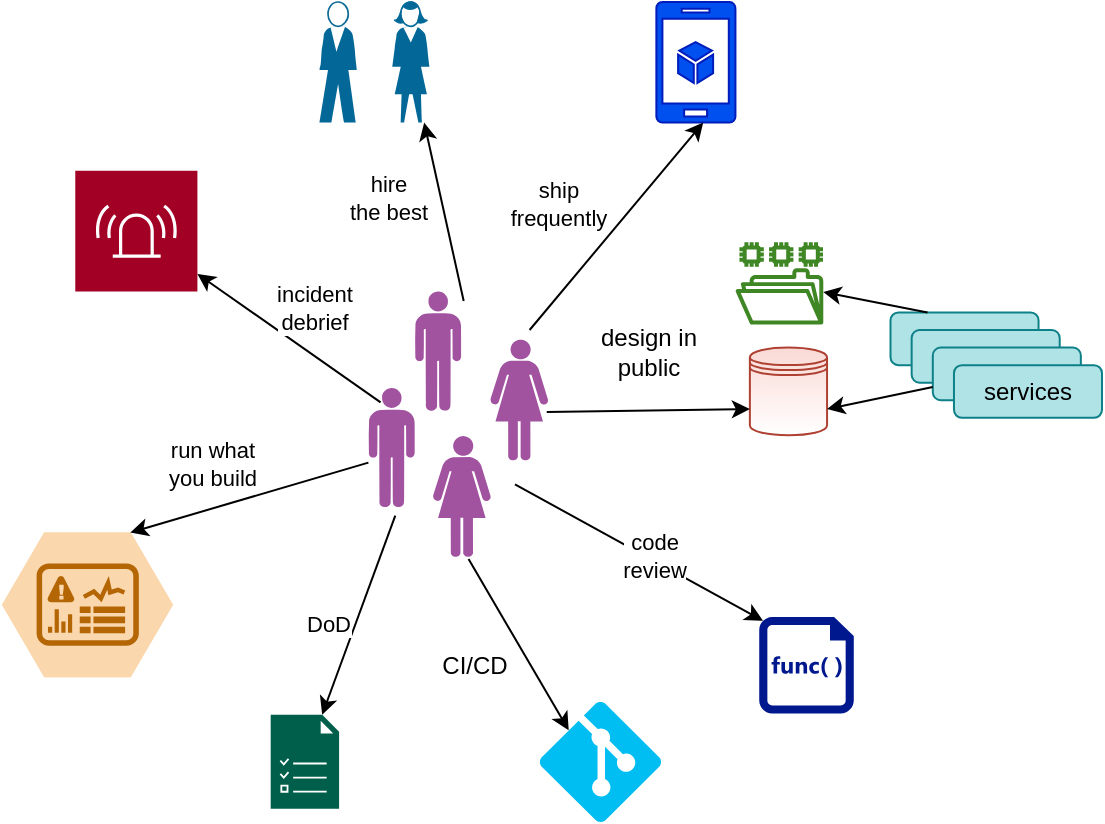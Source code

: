 <mxfile version="16.6.1" type="github">
  <diagram id="6kwn0HzDXV8-B5kuc7lm" name="Page-1">
    <mxGraphModel dx="946" dy="515" grid="1" gridSize="10" guides="1" tooltips="1" connect="1" arrows="1" fold="1" page="1" pageScale="1" pageWidth="850" pageHeight="1100" math="0" shadow="0">
      <root>
        <mxCell id="0" />
        <mxCell id="1" parent="0" />
        <mxCell id="1vGDuPsv755Db-nh2Ndi-68" value="" style="group" vertex="1" connectable="0" parent="1">
          <mxGeometry x="130" y="30" width="550" height="410" as="geometry" />
        </mxCell>
        <mxCell id="1vGDuPsv755Db-nh2Ndi-20" value="" style="sketch=0;aspect=fixed;pointerEvents=1;shadow=0;dashed=0;html=1;strokeColor=none;labelPosition=center;verticalLabelPosition=bottom;verticalAlign=top;align=center;fillColor=#00188D;shape=mxgraph.mscae.enterprise.code_file" vertex="1" parent="1vGDuPsv755Db-nh2Ndi-68">
          <mxGeometry x="378.62" y="307.5" width="47.271" height="48.235" as="geometry" />
        </mxCell>
        <mxCell id="1vGDuPsv755Db-nh2Ndi-34" value="" style="group" vertex="1" connectable="0" parent="1vGDuPsv755Db-nh2Ndi-68">
          <mxGeometry x="366.797" y="120.178" width="183.203" height="96.471" as="geometry" />
        </mxCell>
        <mxCell id="1vGDuPsv755Db-nh2Ndi-22" value="" style="shape=datastore;whiteSpace=wrap;html=1;fillColor=#fad9d5;strokeColor=#ae4132;gradientColor=#ffffff;" vertex="1" parent="1vGDuPsv755Db-nh2Ndi-34">
          <mxGeometry x="7.138" y="52.62" width="38.597" height="43.85" as="geometry" />
        </mxCell>
        <mxCell id="1vGDuPsv755Db-nh2Ndi-23" value="" style="rounded=1;whiteSpace=wrap;html=1;fillColor=#b0e3e6;strokeColor=#0e8088;" vertex="1" parent="1vGDuPsv755Db-nh2Ndi-34">
          <mxGeometry x="77.458" y="35.08" width="74.021" height="26.31" as="geometry" />
        </mxCell>
        <mxCell id="1vGDuPsv755Db-nh2Ndi-24" value="" style="rounded=1;whiteSpace=wrap;html=1;fillColor=#b0e3e6;strokeColor=#0e8088;" vertex="1" parent="1vGDuPsv755Db-nh2Ndi-34">
          <mxGeometry x="88.033" y="43.85" width="74.021" height="26.31" as="geometry" />
        </mxCell>
        <mxCell id="1vGDuPsv755Db-nh2Ndi-29" value="" style="rounded=1;whiteSpace=wrap;html=1;fillColor=#b0e3e6;strokeColor=#0e8088;" vertex="1" parent="1vGDuPsv755Db-nh2Ndi-34">
          <mxGeometry x="98.607" y="52.62" width="74.021" height="26.31" as="geometry" />
        </mxCell>
        <mxCell id="1vGDuPsv755Db-nh2Ndi-30" value="services" style="rounded=1;whiteSpace=wrap;html=1;fillColor=#b0e3e6;strokeColor=#0e8088;" vertex="1" parent="1vGDuPsv755Db-nh2Ndi-34">
          <mxGeometry x="109.182" y="61.39" width="74.021" height="26.31" as="geometry" />
        </mxCell>
        <mxCell id="1vGDuPsv755Db-nh2Ndi-31" value="" style="sketch=0;outlineConnect=0;fontColor=#232F3E;gradientColor=none;fillColor=#3F8624;strokeColor=none;dashed=0;verticalLabelPosition=bottom;verticalAlign=top;align=center;html=1;fontSize=12;fontStyle=0;aspect=fixed;pointerEvents=1;shape=mxgraph.aws4.file_system;" vertex="1" parent="1vGDuPsv755Db-nh2Ndi-34">
          <mxGeometry width="43.85" height="41.035" as="geometry" />
        </mxCell>
        <mxCell id="1vGDuPsv755Db-nh2Ndi-32" value="" style="endArrow=classic;html=1;rounded=0;entryX=1;entryY=0.7;entryDx=0;entryDy=0;exitX=0;exitY=0.75;exitDx=0;exitDy=0;" edge="1" parent="1vGDuPsv755Db-nh2Ndi-34" source="1vGDuPsv755Db-nh2Ndi-29" target="1vGDuPsv755Db-nh2Ndi-22">
          <mxGeometry width="50" height="50" relative="1" as="geometry">
            <mxPoint x="56.309" y="166.631" as="sourcePoint" />
            <mxPoint x="109.182" y="122.781" as="targetPoint" />
          </mxGeometry>
        </mxCell>
        <mxCell id="1vGDuPsv755Db-nh2Ndi-33" value="" style="endArrow=classic;html=1;rounded=0;exitX=0.25;exitY=0;exitDx=0;exitDy=0;" edge="1" parent="1vGDuPsv755Db-nh2Ndi-34" source="1vGDuPsv755Db-nh2Ndi-23" target="1vGDuPsv755Db-nh2Ndi-31">
          <mxGeometry width="50" height="50" relative="1" as="geometry">
            <mxPoint x="119.756" y="8.77" as="sourcePoint" />
            <mxPoint x="172.629" y="-35.08" as="targetPoint" />
          </mxGeometry>
        </mxCell>
        <mxCell id="1vGDuPsv755Db-nh2Ndi-36" value="" style="verticalLabelPosition=bottom;html=1;verticalAlign=top;align=center;strokeColor=none;fillColor=#00BEF2;shape=mxgraph.azure.git_repository;" vertex="1" parent="1vGDuPsv755Db-nh2Ndi-68">
          <mxGeometry x="268.698" y="349.706" width="61.068" height="60.294" as="geometry" />
        </mxCell>
        <mxCell id="1vGDuPsv755Db-nh2Ndi-37" value="" style="group" vertex="1" connectable="0" parent="1vGDuPsv755Db-nh2Ndi-68">
          <mxGeometry x="183.203" y="144.706" width="89.769" height="132.647" as="geometry" />
        </mxCell>
        <mxCell id="1vGDuPsv755Db-nh2Ndi-14" value="" style="verticalLabelPosition=bottom;sketch=0;html=1;fillColor=#A153A0;verticalAlign=top;align=center;pointerEvents=1;shape=mxgraph.cisco_safe.design.actor_2;" vertex="1" parent="1vGDuPsv755Db-nh2Ndi-37">
          <mxGeometry x="23.206" width="23.206" height="60.294" as="geometry" />
        </mxCell>
        <mxCell id="1vGDuPsv755Db-nh2Ndi-15" value="" style="verticalLabelPosition=bottom;sketch=0;html=1;fillColor=#A153A0;verticalAlign=top;align=center;pointerEvents=1;shape=mxgraph.cisco_safe.design.actor_2;" vertex="1" parent="1vGDuPsv755Db-nh2Ndi-37">
          <mxGeometry y="48.235" width="23.206" height="60.294" as="geometry" />
        </mxCell>
        <mxCell id="1vGDuPsv755Db-nh2Ndi-18" value="" style="verticalLabelPosition=bottom;sketch=0;html=1;fillColor=#A153A0;verticalAlign=top;align=center;pointerEvents=1;shape=mxgraph.cisco_safe.design.actor_1;" vertex="1" parent="1vGDuPsv755Db-nh2Ndi-37">
          <mxGeometry x="61.068" y="24.118" width="28.702" height="60.294" as="geometry" />
        </mxCell>
        <mxCell id="1vGDuPsv755Db-nh2Ndi-19" value="" style="verticalLabelPosition=bottom;sketch=0;html=1;fillColor=#A153A0;verticalAlign=top;align=center;pointerEvents=1;shape=mxgraph.cisco_safe.design.actor_1;" vertex="1" parent="1vGDuPsv755Db-nh2Ndi-37">
          <mxGeometry x="32.366" y="72.353" width="28.702" height="60.294" as="geometry" />
        </mxCell>
        <mxCell id="1vGDuPsv755Db-nh2Ndi-40" value="design in public" style="text;html=1;strokeColor=none;fillColor=none;align=center;verticalAlign=middle;whiteSpace=wrap;rounded=0;" vertex="1" parent="1vGDuPsv755Db-nh2Ndi-68">
          <mxGeometry x="287.018" y="156.765" width="73.281" height="36.176" as="geometry" />
        </mxCell>
        <mxCell id="1vGDuPsv755Db-nh2Ndi-42" value="CI/CD" style="text;html=1;strokeColor=none;fillColor=none;align=center;verticalAlign=middle;whiteSpace=wrap;rounded=0;" vertex="1" parent="1vGDuPsv755Db-nh2Ndi-68">
          <mxGeometry x="199.691" y="313.529" width="73.281" height="36.176" as="geometry" />
        </mxCell>
        <mxCell id="1vGDuPsv755Db-nh2Ndi-43" value="" style="endArrow=classic;html=1;rounded=0;exitX=0.979;exitY=0.6;exitDx=0;exitDy=0;exitPerimeter=0;entryX=0;entryY=0.7;entryDx=0;entryDy=0;" edge="1" parent="1vGDuPsv755Db-nh2Ndi-68" source="1vGDuPsv755Db-nh2Ndi-18" target="1vGDuPsv755Db-nh2Ndi-22">
          <mxGeometry width="50" height="50" relative="1" as="geometry">
            <mxPoint x="280.911" y="373.824" as="sourcePoint" />
            <mxPoint x="341.979" y="313.529" as="targetPoint" />
          </mxGeometry>
        </mxCell>
        <mxCell id="1vGDuPsv755Db-nh2Ndi-44" value="" style="endArrow=classic;html=1;rounded=0;entryX=0.04;entryY=0.04;entryDx=0;entryDy=0;entryPerimeter=0;" edge="1" parent="1vGDuPsv755Db-nh2Ndi-68" target="1vGDuPsv755Db-nh2Ndi-20">
          <mxGeometry width="50" height="50" relative="1" as="geometry">
            <mxPoint x="256.484" y="241.176" as="sourcePoint" />
            <mxPoint x="305.338" y="349.706" as="targetPoint" />
          </mxGeometry>
        </mxCell>
        <mxCell id="1vGDuPsv755Db-nh2Ndi-60" value="&lt;div&gt;code&lt;/div&gt;&lt;div&gt;review&lt;br&gt;&lt;/div&gt;" style="edgeLabel;html=1;align=center;verticalAlign=middle;resizable=0;points=[];" vertex="1" connectable="0" parent="1vGDuPsv755Db-nh2Ndi-44">
          <mxGeometry x="-0.138" relative="1" as="geometry">
            <mxPoint x="16" y="6" as="offset" />
          </mxGeometry>
        </mxCell>
        <mxCell id="1vGDuPsv755Db-nh2Ndi-45" value="" style="endArrow=classic;html=1;rounded=0;entryX=0.24;entryY=0.24;entryDx=0;entryDy=0;entryPerimeter=0;exitX=0.617;exitY=1.02;exitDx=0;exitDy=0;exitPerimeter=0;" edge="1" parent="1vGDuPsv755Db-nh2Ndi-68" source="1vGDuPsv755Db-nh2Ndi-19" target="1vGDuPsv755Db-nh2Ndi-36">
          <mxGeometry width="50" height="50" relative="1" as="geometry">
            <mxPoint x="268.698" y="253.235" as="sourcePoint" />
            <mxPoint x="343.894" y="327.518" as="targetPoint" />
          </mxGeometry>
        </mxCell>
        <mxCell id="1vGDuPsv755Db-nh2Ndi-48" value="" style="sketch=0;pointerEvents=1;shadow=0;dashed=0;html=1;strokeColor=none;fillColor=#005F4B;labelPosition=center;verticalLabelPosition=bottom;verticalAlign=top;align=center;outlineConnect=0;shape=mxgraph.veeam2.task_list;" vertex="1" parent="1vGDuPsv755Db-nh2Ndi-68">
          <mxGeometry x="134.349" y="356.338" width="34.198" height="47.029" as="geometry" />
        </mxCell>
        <mxCell id="1vGDuPsv755Db-nh2Ndi-49" value="" style="endArrow=classic;html=1;rounded=0;exitX=0.579;exitY=1.06;exitDx=0;exitDy=0;exitPerimeter=0;" edge="1" parent="1vGDuPsv755Db-nh2Ndi-68" source="1vGDuPsv755Db-nh2Ndi-15" target="1vGDuPsv755Db-nh2Ndi-48">
          <mxGeometry width="50" height="50" relative="1" as="geometry">
            <mxPoint y="301.471" as="sourcePoint" />
            <mxPoint x="61.068" y="241.176" as="targetPoint" />
          </mxGeometry>
        </mxCell>
        <mxCell id="1vGDuPsv755Db-nh2Ndi-50" value="DoD" style="edgeLabel;html=1;align=center;verticalAlign=middle;resizable=0;points=[];" vertex="1" connectable="0" parent="1vGDuPsv755Db-nh2Ndi-49">
          <mxGeometry x="-0.101" y="-1" relative="1" as="geometry">
            <mxPoint x="-17" y="10" as="offset" />
          </mxGeometry>
        </mxCell>
        <mxCell id="1vGDuPsv755Db-nh2Ndi-52" value="" style="verticalLabelPosition=bottom;sketch=0;html=1;fillColor=#fad7ac;strokeColor=#b46504;verticalAlign=top;align=center;points=[[0,0.5,0],[0.125,0.25,0],[0.25,0,0],[0.5,0,0],[0.75,0,0],[0.875,0.25,0],[1,0.5,0],[0.875,0.75,0],[0.75,1,0],[0.5,1,0],[0.125,0.75,0]];pointerEvents=1;shape=mxgraph.cisco_safe.compositeIcon;bgIcon=mxgraph.cisco_safe.design.blank_device;resIcon=mxgraph.cisco_safe.design.mgmt_console;" vertex="1" parent="1vGDuPsv755Db-nh2Ndi-68">
          <mxGeometry y="265.294" width="85.495" height="72.353" as="geometry" />
        </mxCell>
        <mxCell id="1vGDuPsv755Db-nh2Ndi-53" value="&lt;div&gt;run what &lt;br&gt;&lt;/div&gt;&lt;div&gt;you build&lt;br&gt;&lt;/div&gt;" style="endArrow=classic;html=1;rounded=0;exitX=0;exitY=0.62;exitDx=0;exitDy=0;exitPerimeter=0;entryX=0.75;entryY=0;entryDx=0;entryDy=0;entryPerimeter=0;" edge="1" parent="1vGDuPsv755Db-nh2Ndi-68" source="1vGDuPsv755Db-nh2Ndi-15" target="1vGDuPsv755Db-nh2Ndi-52">
          <mxGeometry x="0.217" y="-21" width="50" height="50" relative="1" as="geometry">
            <mxPoint x="-24.427" y="217.059" as="sourcePoint" />
            <mxPoint x="36.641" y="156.765" as="targetPoint" />
            <mxPoint as="offset" />
          </mxGeometry>
        </mxCell>
        <mxCell id="1vGDuPsv755Db-nh2Ndi-57" value="" style="sketch=0;pointerEvents=1;shadow=0;dashed=0;html=1;strokeColor=#6F0000;fillColor=#a20025;labelPosition=center;verticalLabelPosition=bottom;verticalAlign=top;align=center;outlineConnect=0;shape=mxgraph.veeam2.alarm;fontColor=#ffffff;" vertex="1" parent="1vGDuPsv755Db-nh2Ndi-68">
          <mxGeometry x="36.641" y="84.412" width="61.068" height="60.294" as="geometry" />
        </mxCell>
        <mxCell id="1vGDuPsv755Db-nh2Ndi-58" value="" style="endArrow=classic;html=1;rounded=0;exitX=0.263;exitY=0.12;exitDx=0;exitDy=0;exitPerimeter=0;" edge="1" parent="1vGDuPsv755Db-nh2Ndi-68" source="1vGDuPsv755Db-nh2Ndi-15" target="1vGDuPsv755Db-nh2Ndi-57">
          <mxGeometry width="50" height="50" relative="1" as="geometry">
            <mxPoint x="158.776" y="144.706" as="sourcePoint" />
            <mxPoint x="219.844" y="84.412" as="targetPoint" />
          </mxGeometry>
        </mxCell>
        <mxCell id="1vGDuPsv755Db-nh2Ndi-59" value="&lt;div&gt;incident&lt;/div&gt;&lt;div&gt;debrief&lt;br&gt;&lt;/div&gt;" style="edgeLabel;html=1;align=center;verticalAlign=middle;resizable=0;points=[];" vertex="1" connectable="0" parent="1vGDuPsv755Db-nh2Ndi-58">
          <mxGeometry x="0.031" y="1" relative="1" as="geometry">
            <mxPoint x="14" y="-15" as="offset" />
          </mxGeometry>
        </mxCell>
        <mxCell id="1vGDuPsv755Db-nh2Ndi-63" value="" style="group" vertex="1" connectable="0" parent="1vGDuPsv755Db-nh2Ndi-68">
          <mxGeometry x="158.776" width="54.961" height="60.294" as="geometry" />
        </mxCell>
        <mxCell id="1vGDuPsv755Db-nh2Ndi-61" value="" style="shape=mxgraph.cisco.people.standing_woman;html=1;pointerEvents=1;dashed=0;fillColor=#036897;strokeColor=#ffffff;strokeWidth=2;verticalLabelPosition=bottom;verticalAlign=top;align=center;outlineConnect=0;" vertex="1" parent="1vGDuPsv755Db-nh2Ndi-63">
          <mxGeometry x="36.359" width="18.602" height="60.294" as="geometry" />
        </mxCell>
        <mxCell id="1vGDuPsv755Db-nh2Ndi-62" value="" style="shape=mxgraph.cisco.people.standing_man;html=1;pointerEvents=1;dashed=0;fillColor=#036897;strokeColor=#ffffff;strokeWidth=2;verticalLabelPosition=bottom;verticalAlign=top;align=center;outlineConnect=0;" vertex="1" parent="1vGDuPsv755Db-nh2Ndi-63">
          <mxGeometry width="18.602" height="60.294" as="geometry" />
        </mxCell>
        <mxCell id="1vGDuPsv755Db-nh2Ndi-64" value="" style="endArrow=classic;html=1;rounded=0;exitX=1.053;exitY=0.08;exitDx=0;exitDy=0;exitPerimeter=0;" edge="1" parent="1vGDuPsv755Db-nh2Ndi-68" source="1vGDuPsv755Db-nh2Ndi-14" target="1vGDuPsv755Db-nh2Ndi-61">
          <mxGeometry width="50" height="50" relative="1" as="geometry">
            <mxPoint x="219.844" y="132.647" as="sourcePoint" />
            <mxPoint x="280.911" y="72.353" as="targetPoint" />
          </mxGeometry>
        </mxCell>
        <mxCell id="1vGDuPsv755Db-nh2Ndi-65" value="&lt;div&gt;hire &lt;br&gt;&lt;/div&gt;&lt;div&gt;the best&lt;/div&gt;" style="edgeLabel;html=1;align=center;verticalAlign=middle;resizable=0;points=[];" vertex="1" connectable="0" parent="1vGDuPsv755Db-nh2Ndi-64">
          <mxGeometry x="0.002" relative="1" as="geometry">
            <mxPoint x="-28" y="-7" as="offset" />
          </mxGeometry>
        </mxCell>
        <mxCell id="1vGDuPsv755Db-nh2Ndi-66" value="" style="verticalLabelPosition=bottom;html=1;verticalAlign=top;align=center;strokeColor=#001DBC;fillColor=#0050ef;shape=mxgraph.azure.mobile_services;pointerEvents=1;fontColor=#ffffff;" vertex="1" parent="1vGDuPsv755Db-nh2Ndi-68">
          <mxGeometry x="327.103" width="39.694" height="60.294" as="geometry" />
        </mxCell>
        <mxCell id="1vGDuPsv755Db-nh2Ndi-67" value="&lt;div&gt;ship&lt;/div&gt;&lt;div&gt;frequently&lt;br&gt;&lt;/div&gt;" style="endArrow=classic;html=1;rounded=0;exitX=0.553;exitY=-0.08;exitDx=0;exitDy=0;exitPerimeter=0;entryX=0.5;entryY=1;entryDx=0;entryDy=0;entryPerimeter=0;" edge="1" parent="1vGDuPsv755Db-nh2Ndi-68">
          <mxGeometry x="-0.146" y="30" width="50" height="50" relative="1" as="geometry">
            <mxPoint x="263.807" y="164" as="sourcePoint" />
            <mxPoint x="350.614" y="60.294" as="targetPoint" />
            <mxPoint as="offset" />
          </mxGeometry>
        </mxCell>
      </root>
    </mxGraphModel>
  </diagram>
</mxfile>
